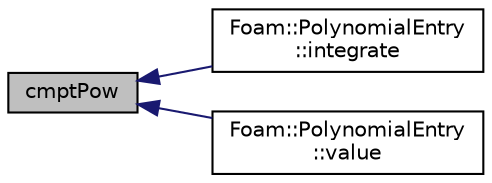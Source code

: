 digraph "cmptPow"
{
  bgcolor="transparent";
  edge [fontname="Helvetica",fontsize="10",labelfontname="Helvetica",labelfontsize="10"];
  node [fontname="Helvetica",fontsize="10",shape=record];
  rankdir="LR";
  Node1 [label="cmptPow",height=0.2,width=0.4,color="black", fillcolor="grey75", style="filled", fontcolor="black"];
  Node1 -> Node2 [dir="back",color="midnightblue",fontsize="10",style="solid",fontname="Helvetica"];
  Node2 [label="Foam::PolynomialEntry\l::integrate",height=0.2,width=0.4,color="black",URL="$a01929.html#a866eeb2a77f2aed146549c89a5e57ad1",tooltip="Integrate between two (scalar) values. "];
  Node1 -> Node3 [dir="back",color="midnightblue",fontsize="10",style="solid",fontname="Helvetica"];
  Node3 [label="Foam::PolynomialEntry\l::value",height=0.2,width=0.4,color="black",URL="$a01929.html#a11c9a322bf227de8b6c3153f0390aa52",tooltip="Return PolynomialEntry value. "];
}
